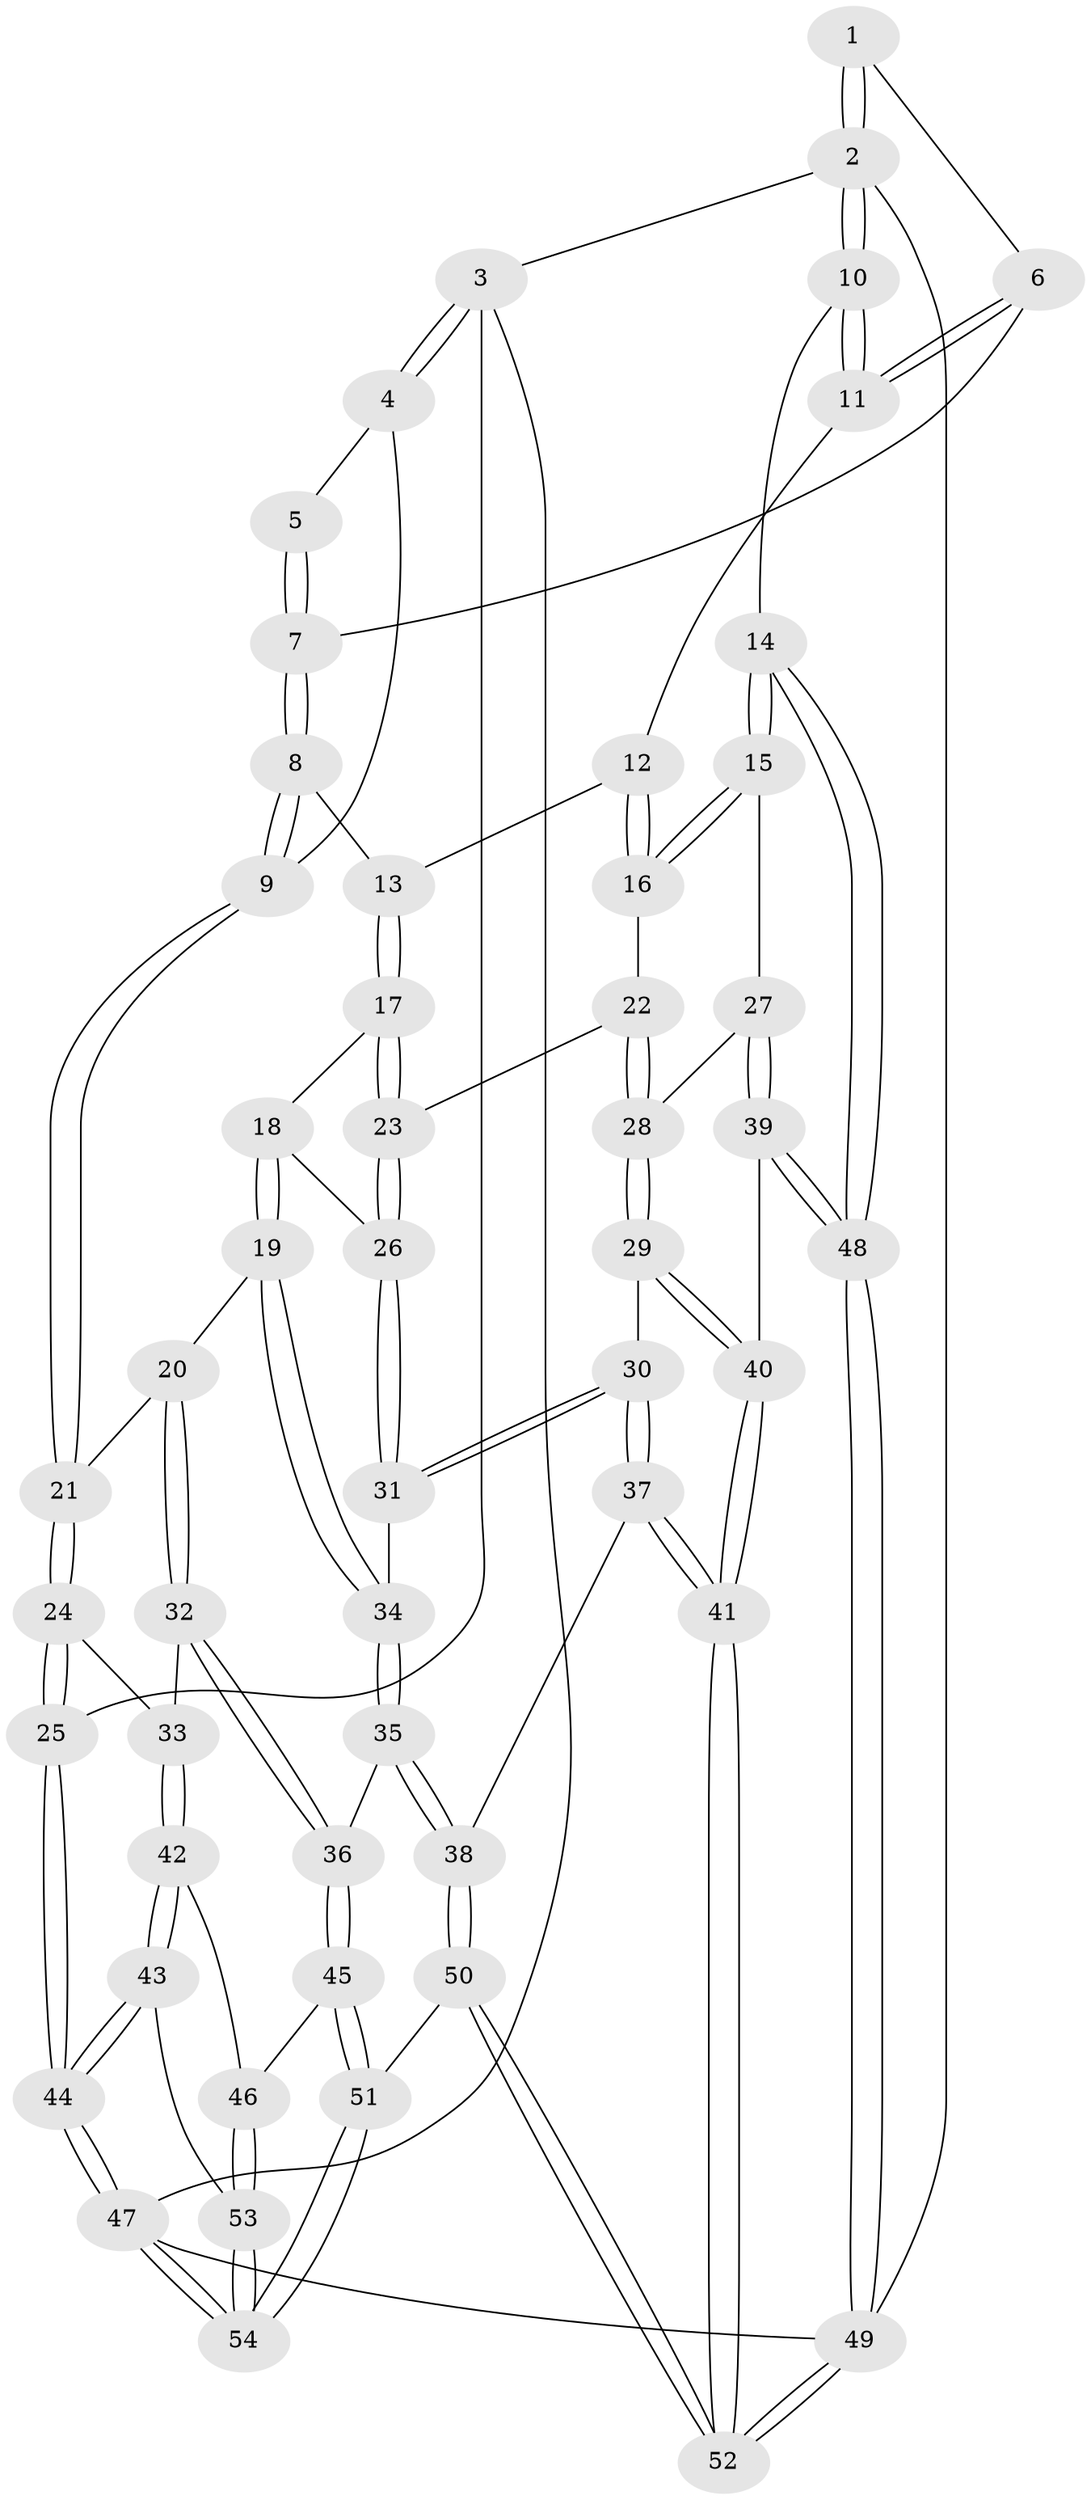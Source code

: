 // coarse degree distribution, {2: 0.09090909090909091, 4: 0.5909090909090909, 5: 0.09090909090909091, 3: 0.18181818181818182, 6: 0.045454545454545456}
// Generated by graph-tools (version 1.1) at 2025/38/03/04/25 23:38:23]
// undirected, 54 vertices, 132 edges
graph export_dot {
  node [color=gray90,style=filled];
  1 [pos="+0.8550564891904233+0"];
  2 [pos="+1+0"];
  3 [pos="+0+0"];
  4 [pos="+0.14531746782872124+0"];
  5 [pos="+0.5013006225206614+0"];
  6 [pos="+0.7916094303206446+0.04817212000228841"];
  7 [pos="+0.5483700494978433+0.06347683276249542"];
  8 [pos="+0.5186599777103573+0.20269069265834735"];
  9 [pos="+0.29265065968648063+0.20844882387318983"];
  10 [pos="+1+0.2986605839723615"];
  11 [pos="+0.7999425389593944+0.09619517156993375"];
  12 [pos="+0.7688219793831752+0.14343333182765847"];
  13 [pos="+0.5525406981046783+0.23469953560720713"];
  14 [pos="+1+0.3174558948564563"];
  15 [pos="+1+0.3306705753895429"];
  16 [pos="+0.802102235987718+0.3355661718521398"];
  17 [pos="+0.5556041241656595+0.24261604644570145"];
  18 [pos="+0.5416919425329162+0.3319040888356297"];
  19 [pos="+0.5181636404636907+0.43010350642883427"];
  20 [pos="+0.4204150221935392+0.4128021839702631"];
  21 [pos="+0.24093433657960817+0.2925512026171479"];
  22 [pos="+0.7708371068089083+0.35411575717874594"];
  23 [pos="+0.7555286999146421+0.3579215528100027"];
  24 [pos="+0.14532102100042585+0.3824665055132698"];
  25 [pos="+0+0.3460698564432382"];
  26 [pos="+0.7037708448878492+0.4444596693160488"];
  27 [pos="+0.9408514703627259+0.505693599586786"];
  28 [pos="+0.8375997977396309+0.5172026429963298"];
  29 [pos="+0.7940577991916009+0.5490263490536442"];
  30 [pos="+0.6990592120838767+0.5204009269134464"];
  31 [pos="+0.6818830535800525+0.4922178058462218"];
  32 [pos="+0.34374089055902957+0.5270821616145035"];
  33 [pos="+0.1593319132274919+0.41400244036856076"];
  34 [pos="+0.5339316643490132+0.48346168121994654"];
  35 [pos="+0.4997783365447746+0.5520284256247285"];
  36 [pos="+0.37489397555354376+0.5600821239858281"];
  37 [pos="+0.675061972494893+0.6141609670545205"];
  38 [pos="+0.5386088433277219+0.6583177688838697"];
  39 [pos="+0.9013223583989981+0.7044988607261103"];
  40 [pos="+0.827083596053383+0.7254312936362024"];
  41 [pos="+0.7926353109521138+0.7543597534583371"];
  42 [pos="+0.16032463021579105+0.5994281500513126"];
  43 [pos="+0+0.7454566749819814"];
  44 [pos="+0+0.7646928842969349"];
  45 [pos="+0.3131777325052979+0.7156993161016167"];
  46 [pos="+0.21851443207434365+0.6757892260621655"];
  47 [pos="+0+1"];
  48 [pos="+1+0.8051099025321954"];
  49 [pos="+1+1"];
  50 [pos="+0.49092700792752353+0.9858525714361183"];
  51 [pos="+0.48034401182759395+0.9878928380228147"];
  52 [pos="+0.6540924686963377+1"];
  53 [pos="+0.11611066116428584+0.8025219326458999"];
  54 [pos="+0.32032264313657594+1"];
  1 -- 2;
  1 -- 2;
  1 -- 6;
  2 -- 3;
  2 -- 10;
  2 -- 10;
  2 -- 49;
  3 -- 4;
  3 -- 4;
  3 -- 25;
  3 -- 47;
  4 -- 5;
  4 -- 9;
  5 -- 7;
  5 -- 7;
  6 -- 7;
  6 -- 11;
  6 -- 11;
  7 -- 8;
  7 -- 8;
  8 -- 9;
  8 -- 9;
  8 -- 13;
  9 -- 21;
  9 -- 21;
  10 -- 11;
  10 -- 11;
  10 -- 14;
  11 -- 12;
  12 -- 13;
  12 -- 16;
  12 -- 16;
  13 -- 17;
  13 -- 17;
  14 -- 15;
  14 -- 15;
  14 -- 48;
  14 -- 48;
  15 -- 16;
  15 -- 16;
  15 -- 27;
  16 -- 22;
  17 -- 18;
  17 -- 23;
  17 -- 23;
  18 -- 19;
  18 -- 19;
  18 -- 26;
  19 -- 20;
  19 -- 34;
  19 -- 34;
  20 -- 21;
  20 -- 32;
  20 -- 32;
  21 -- 24;
  21 -- 24;
  22 -- 23;
  22 -- 28;
  22 -- 28;
  23 -- 26;
  23 -- 26;
  24 -- 25;
  24 -- 25;
  24 -- 33;
  25 -- 44;
  25 -- 44;
  26 -- 31;
  26 -- 31;
  27 -- 28;
  27 -- 39;
  27 -- 39;
  28 -- 29;
  28 -- 29;
  29 -- 30;
  29 -- 40;
  29 -- 40;
  30 -- 31;
  30 -- 31;
  30 -- 37;
  30 -- 37;
  31 -- 34;
  32 -- 33;
  32 -- 36;
  32 -- 36;
  33 -- 42;
  33 -- 42;
  34 -- 35;
  34 -- 35;
  35 -- 36;
  35 -- 38;
  35 -- 38;
  36 -- 45;
  36 -- 45;
  37 -- 38;
  37 -- 41;
  37 -- 41;
  38 -- 50;
  38 -- 50;
  39 -- 40;
  39 -- 48;
  39 -- 48;
  40 -- 41;
  40 -- 41;
  41 -- 52;
  41 -- 52;
  42 -- 43;
  42 -- 43;
  42 -- 46;
  43 -- 44;
  43 -- 44;
  43 -- 53;
  44 -- 47;
  44 -- 47;
  45 -- 46;
  45 -- 51;
  45 -- 51;
  46 -- 53;
  46 -- 53;
  47 -- 54;
  47 -- 54;
  47 -- 49;
  48 -- 49;
  48 -- 49;
  49 -- 52;
  49 -- 52;
  50 -- 51;
  50 -- 52;
  50 -- 52;
  51 -- 54;
  51 -- 54;
  53 -- 54;
  53 -- 54;
}
